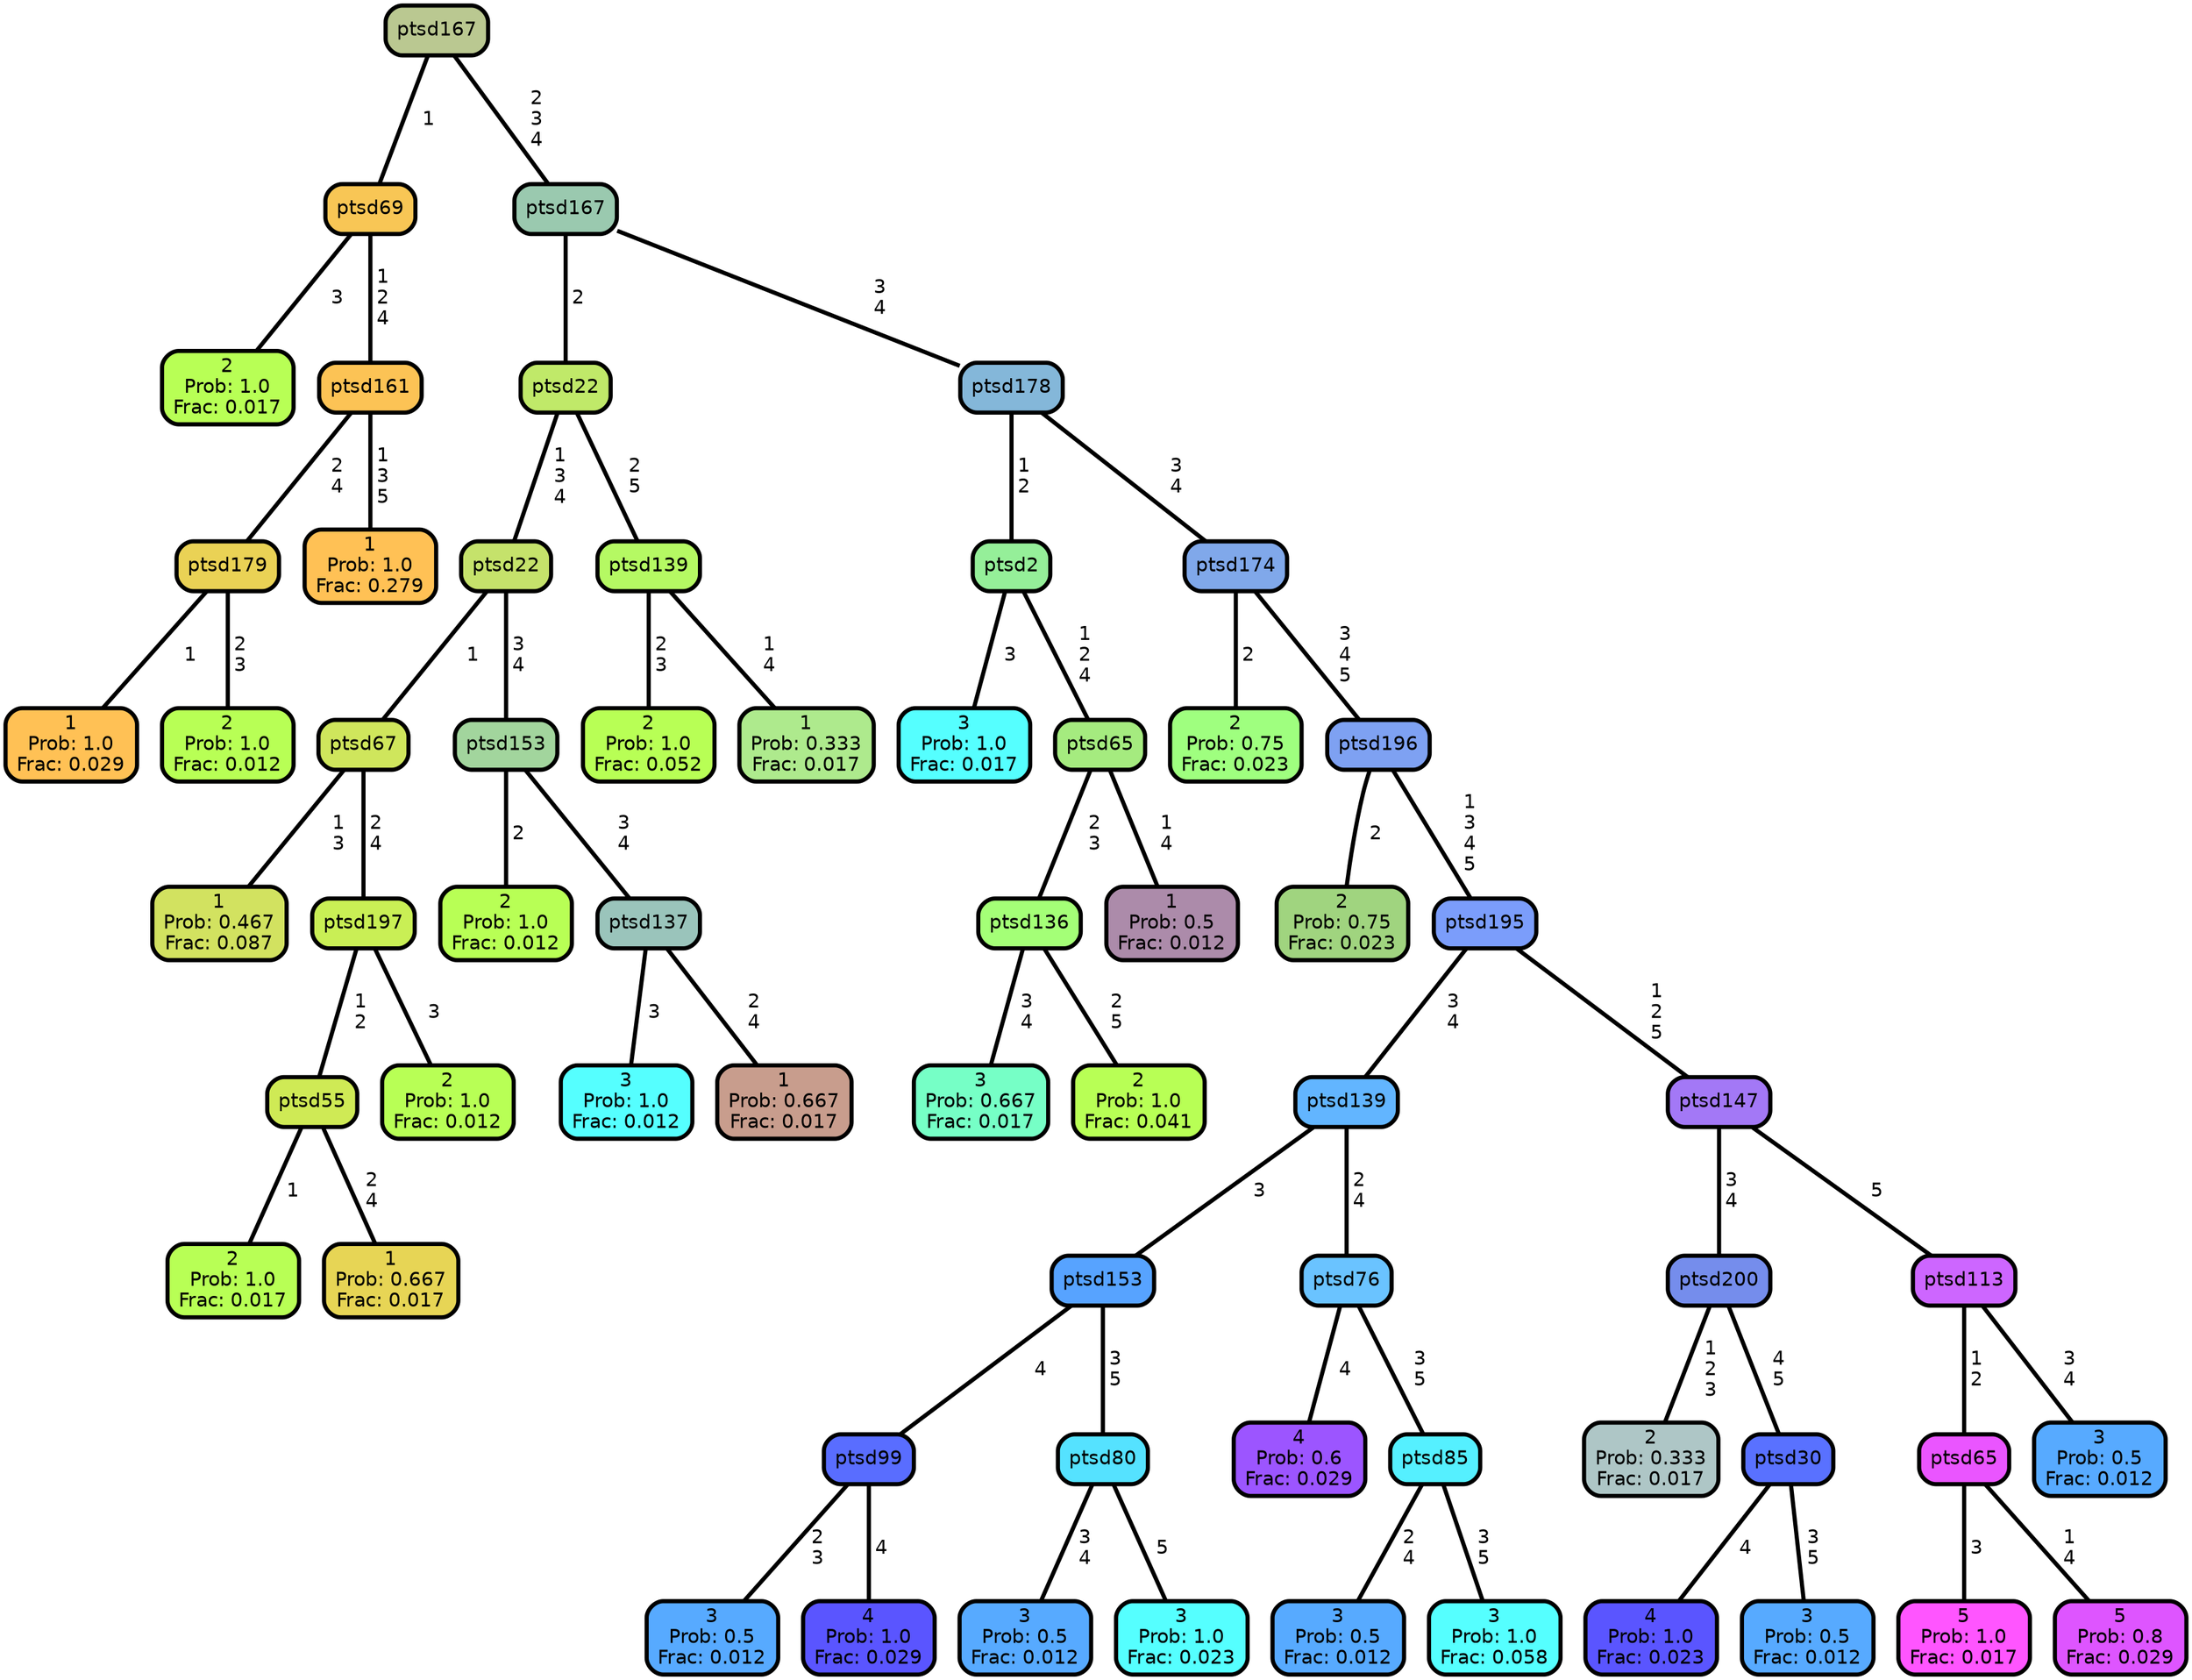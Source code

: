 graph Tree {
node [shape=box, style="filled, rounded",color="black",penwidth="3",fontcolor="black",                 fontname=helvetica] ;
graph [ranksep="0 equally", splines=straight,                 bgcolor=transparent, dpi=200] ;
edge [fontname=helvetica, color=black] ;
0 [label="2
Prob: 1.0
Frac: 0.017", fillcolor="#b8ff55"] ;
1 [label="ptsd69", fillcolor="#f8c655"] ;
2 [label="1
Prob: 1.0
Frac: 0.029", fillcolor="#ffc155"] ;
3 [label="ptsd179", fillcolor="#ead255"] ;
4 [label="2
Prob: 1.0
Frac: 0.012", fillcolor="#b8ff55"] ;
5 [label="ptsd161", fillcolor="#fcc355"] ;
6 [label="1
Prob: 1.0
Frac: 0.279", fillcolor="#ffc155"] ;
7 [label="ptsd167", fillcolor="#bac891"] ;
8 [label="1
Prob: 0.467
Frac: 0.087", fillcolor="#d2e260"] ;
9 [label="ptsd67", fillcolor="#cfe65c"] ;
10 [label="2
Prob: 1.0
Frac: 0.017", fillcolor="#b8ff55"] ;
11 [label="ptsd55", fillcolor="#cfea55"] ;
12 [label="1
Prob: 0.667
Frac: 0.017", fillcolor="#e7d555"] ;
13 [label="ptsd197", fillcolor="#c9ef55"] ;
14 [label="2
Prob: 1.0
Frac: 0.012", fillcolor="#b8ff55"] ;
15 [label="ptsd22", fillcolor="#c5e26b"] ;
16 [label="2
Prob: 1.0
Frac: 0.012", fillcolor="#b8ff55"] ;
17 [label="ptsd153", fillcolor="#a2d59d"] ;
18 [label="3
Prob: 1.0
Frac: 0.012", fillcolor="#55ffff"] ;
19 [label="ptsd137", fillcolor="#9ac4bb"] ;
20 [label="1
Prob: 0.667
Frac: 0.017", fillcolor="#c89d8d"] ;
21 [label="ptsd22", fillcolor="#c0e969"] ;
22 [label="2
Prob: 1.0
Frac: 0.052", fillcolor="#b8ff55"] ;
23 [label="ptsd139", fillcolor="#b5f963"] ;
24 [label="1
Prob: 0.333
Frac: 0.017", fillcolor="#aeea8d"] ;
25 [label="ptsd167", fillcolor="#9ac9af"] ;
26 [label="3
Prob: 1.0
Frac: 0.017", fillcolor="#55ffff"] ;
27 [label="ptsd2", fillcolor="#95ef99"] ;
28 [label="3
Prob: 0.667
Frac: 0.017", fillcolor="#76ffc6"] ;
29 [label="ptsd136", fillcolor="#a4ff77"] ;
30 [label="2
Prob: 1.0
Frac: 0.041", fillcolor="#b8ff55"] ;
31 [label="ptsd65", fillcolor="#a5eb7f"] ;
32 [label="1
Prob: 0.5
Frac: 0.012", fillcolor="#ac8baa"] ;
33 [label="ptsd178", fillcolor="#84b7d9"] ;
34 [label="2
Prob: 0.75
Frac: 0.023", fillcolor="#9fff7f"] ;
35 [label="ptsd174", fillcolor="#80a8ea"] ;
36 [label="2
Prob: 0.75
Frac: 0.023", fillcolor="#a0d47f"] ;
37 [label="ptsd196", fillcolor="#7ea1f2"] ;
38 [label="3
Prob: 0.5
Frac: 0.012", fillcolor="#57aaff"] ;
39 [label="ptsd99", fillcolor="#596dff"] ;
40 [label="4
Prob: 1.0
Frac: 0.029", fillcolor="#5a55ff"] ;
41 [label="ptsd153", fillcolor="#57a3ff"] ;
42 [label="3
Prob: 0.5
Frac: 0.012", fillcolor="#57aaff"] ;
43 [label="ptsd80", fillcolor="#55e2ff"] ;
44 [label="3
Prob: 1.0
Frac: 0.023", fillcolor="#55ffff"] ;
45 [label="ptsd139", fillcolor="#62b5ff"] ;
46 [label="4
Prob: 0.6
Frac: 0.029", fillcolor="#9c55ff"] ;
47 [label="ptsd76", fillcolor="#6ac3ff"] ;
48 [label="3
Prob: 0.5
Frac: 0.012", fillcolor="#57aaff"] ;
49 [label="ptsd85", fillcolor="#55f0ff"] ;
50 [label="3
Prob: 1.0
Frac: 0.058", fillcolor="#55ffff"] ;
51 [label="ptsd195", fillcolor="#7b9dfb"] ;
52 [label="2
Prob: 0.333
Frac: 0.017", fillcolor="#aec6c6"] ;
53 [label="ptsd200", fillcolor="#758dec"] ;
54 [label="4
Prob: 1.0
Frac: 0.023", fillcolor="#5a55ff"] ;
55 [label="ptsd30", fillcolor="#5971ff"] ;
56 [label="3
Prob: 0.5
Frac: 0.012", fillcolor="#57aaff"] ;
57 [label="ptsd147", fillcolor="#a378f6"] ;
58 [label="5
Prob: 1.0
Frac: 0.017", fillcolor="#ff55ff"] ;
59 [label="ptsd65", fillcolor="#ea55ff"] ;
60 [label="5
Prob: 0.8
Frac: 0.029", fillcolor="#de55ff"] ;
61 [label="ptsd113", fillcolor="#cd66ff"] ;
62 [label="3
Prob: 0.5
Frac: 0.012", fillcolor="#57aaff"] ;
1 -- 0 [label=" 3",penwidth=3] ;
1 -- 5 [label=" 1\n 2\n 4",penwidth=3] ;
3 -- 2 [label=" 1",penwidth=3] ;
3 -- 4 [label=" 2\n 3",penwidth=3] ;
5 -- 3 [label=" 2\n 4",penwidth=3] ;
5 -- 6 [label=" 1\n 3\n 5",penwidth=3] ;
7 -- 1 [label=" 1",penwidth=3] ;
7 -- 25 [label=" 2\n 3\n 4",penwidth=3] ;
9 -- 8 [label=" 1\n 3",penwidth=3] ;
9 -- 13 [label=" 2\n 4",penwidth=3] ;
11 -- 10 [label=" 1",penwidth=3] ;
11 -- 12 [label=" 2\n 4",penwidth=3] ;
13 -- 11 [label=" 1\n 2",penwidth=3] ;
13 -- 14 [label=" 3",penwidth=3] ;
15 -- 9 [label=" 1",penwidth=3] ;
15 -- 17 [label=" 3\n 4",penwidth=3] ;
17 -- 16 [label=" 2",penwidth=3] ;
17 -- 19 [label=" 3\n 4",penwidth=3] ;
19 -- 18 [label=" 3",penwidth=3] ;
19 -- 20 [label=" 2\n 4",penwidth=3] ;
21 -- 15 [label=" 1\n 3\n 4",penwidth=3] ;
21 -- 23 [label=" 2\n 5",penwidth=3] ;
23 -- 22 [label=" 2\n 3",penwidth=3] ;
23 -- 24 [label=" 1\n 4",penwidth=3] ;
25 -- 21 [label=" 2",penwidth=3] ;
25 -- 33 [label=" 3\n 4",penwidth=3] ;
27 -- 26 [label=" 3",penwidth=3] ;
27 -- 31 [label=" 1\n 2\n 4",penwidth=3] ;
29 -- 28 [label=" 3\n 4",penwidth=3] ;
29 -- 30 [label=" 2\n 5",penwidth=3] ;
31 -- 29 [label=" 2\n 3",penwidth=3] ;
31 -- 32 [label=" 1\n 4",penwidth=3] ;
33 -- 27 [label=" 1\n 2",penwidth=3] ;
33 -- 35 [label=" 3\n 4",penwidth=3] ;
35 -- 34 [label=" 2",penwidth=3] ;
35 -- 37 [label=" 3\n 4\n 5",penwidth=3] ;
37 -- 36 [label=" 2",penwidth=3] ;
37 -- 51 [label=" 1\n 3\n 4\n 5",penwidth=3] ;
39 -- 38 [label=" 2\n 3",penwidth=3] ;
39 -- 40 [label=" 4",penwidth=3] ;
41 -- 39 [label=" 4",penwidth=3] ;
41 -- 43 [label=" 3\n 5",penwidth=3] ;
43 -- 42 [label=" 3\n 4",penwidth=3] ;
43 -- 44 [label=" 5",penwidth=3] ;
45 -- 41 [label=" 3",penwidth=3] ;
45 -- 47 [label=" 2\n 4",penwidth=3] ;
47 -- 46 [label=" 4",penwidth=3] ;
47 -- 49 [label=" 3\n 5",penwidth=3] ;
49 -- 48 [label=" 2\n 4",penwidth=3] ;
49 -- 50 [label=" 3\n 5",penwidth=3] ;
51 -- 45 [label=" 3\n 4",penwidth=3] ;
51 -- 57 [label=" 1\n 2\n 5",penwidth=3] ;
53 -- 52 [label=" 1\n 2\n 3",penwidth=3] ;
53 -- 55 [label=" 4\n 5",penwidth=3] ;
55 -- 54 [label=" 4",penwidth=3] ;
55 -- 56 [label=" 3\n 5",penwidth=3] ;
57 -- 53 [label=" 3\n 4",penwidth=3] ;
57 -- 61 [label=" 5",penwidth=3] ;
59 -- 58 [label=" 3",penwidth=3] ;
59 -- 60 [label=" 1\n 4",penwidth=3] ;
61 -- 59 [label=" 1\n 2",penwidth=3] ;
61 -- 62 [label=" 3\n 4",penwidth=3] ;
{rank = same;}}